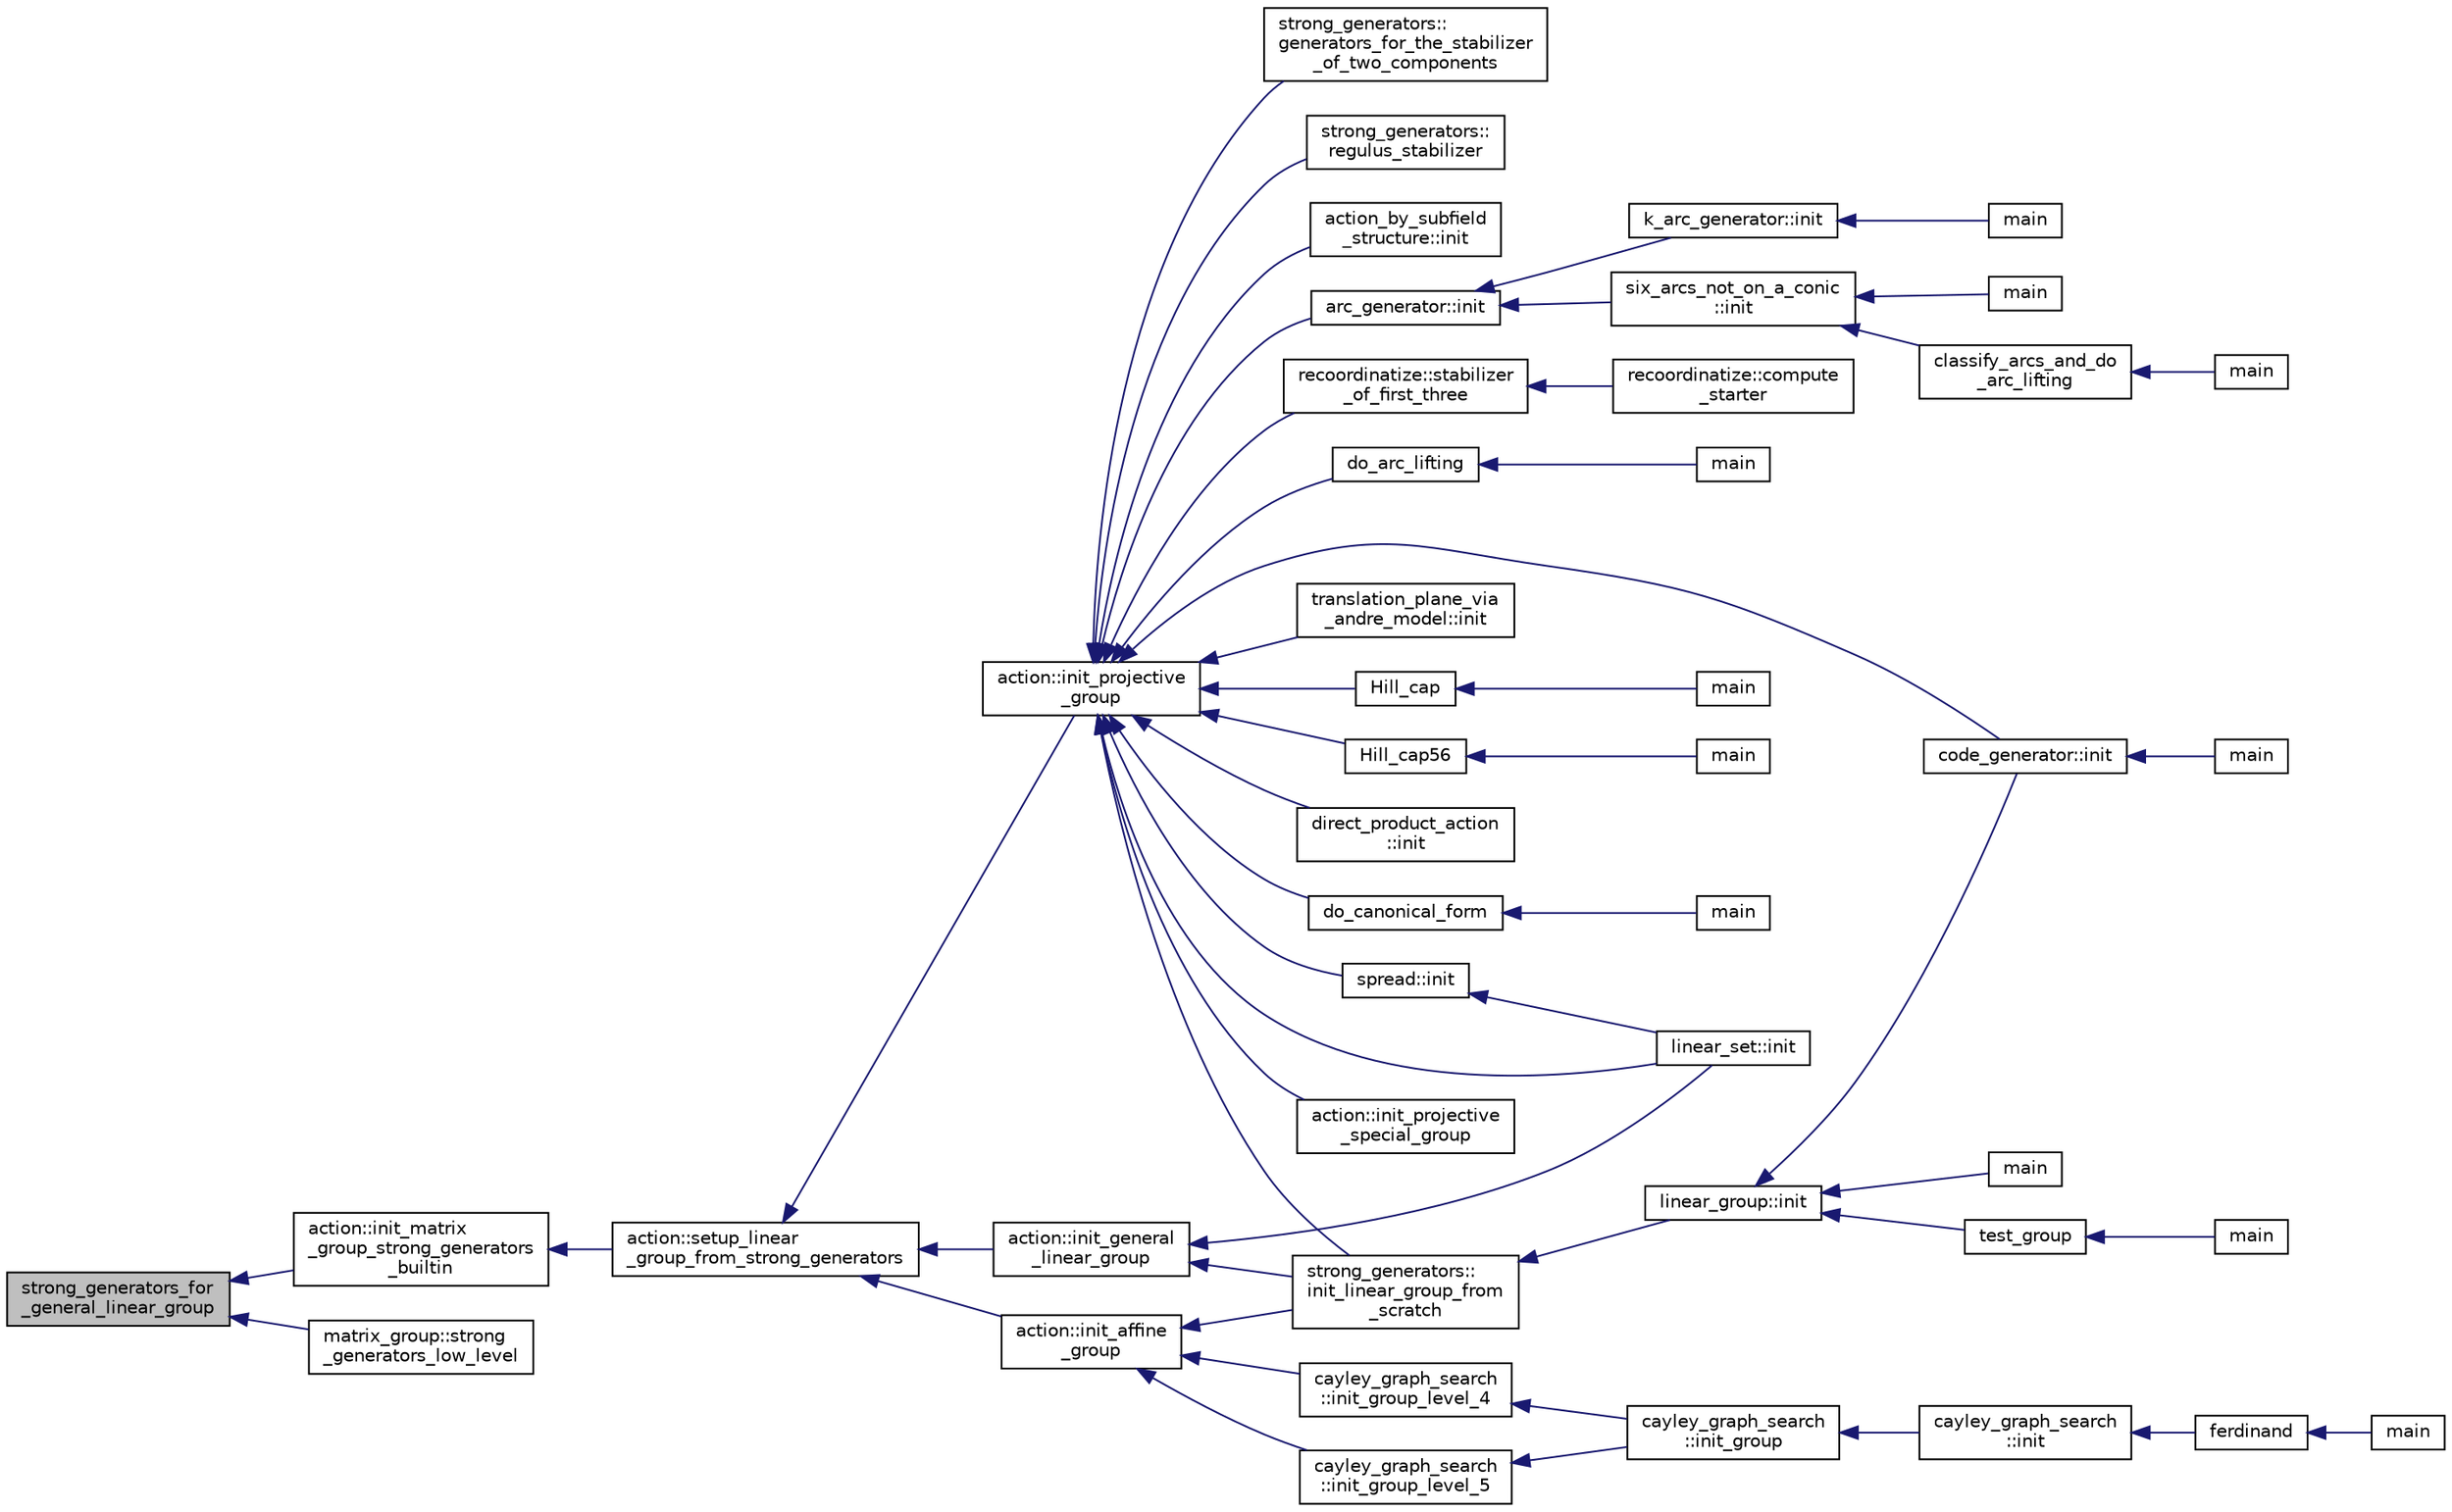 digraph "strong_generators_for_general_linear_group"
{
  edge [fontname="Helvetica",fontsize="10",labelfontname="Helvetica",labelfontsize="10"];
  node [fontname="Helvetica",fontsize="10",shape=record];
  rankdir="LR";
  Node4528 [label="strong_generators_for\l_general_linear_group",height=0.2,width=0.4,color="black", fillcolor="grey75", style="filled", fontcolor="black"];
  Node4528 -> Node4529 [dir="back",color="midnightblue",fontsize="10",style="solid",fontname="Helvetica"];
  Node4529 [label="action::init_matrix\l_group_strong_generators\l_builtin",height=0.2,width=0.4,color="black", fillcolor="white", style="filled",URL="$d2/d86/classaction.html#a0fe9c6af56f4c0826ddec07cb8605ee4"];
  Node4529 -> Node4530 [dir="back",color="midnightblue",fontsize="10",style="solid",fontname="Helvetica"];
  Node4530 [label="action::setup_linear\l_group_from_strong_generators",height=0.2,width=0.4,color="black", fillcolor="white", style="filled",URL="$d2/d86/classaction.html#a20d2b143cd89f2ce81c02613356f69d1"];
  Node4530 -> Node4531 [dir="back",color="midnightblue",fontsize="10",style="solid",fontname="Helvetica"];
  Node4531 [label="action::init_projective\l_group",height=0.2,width=0.4,color="black", fillcolor="white", style="filled",URL="$d2/d86/classaction.html#ad943cb9d3828331bf5634c6dbfc31afd"];
  Node4531 -> Node4532 [dir="back",color="midnightblue",fontsize="10",style="solid",fontname="Helvetica"];
  Node4532 [label="do_arc_lifting",height=0.2,width=0.4,color="black", fillcolor="white", style="filled",URL="$d5/d9e/arcs__orderly_8_c.html#a7367bc544c290322bdbd4545388a27a8"];
  Node4532 -> Node4533 [dir="back",color="midnightblue",fontsize="10",style="solid",fontname="Helvetica"];
  Node4533 [label="main",height=0.2,width=0.4,color="black", fillcolor="white", style="filled",URL="$d5/d9e/arcs__orderly_8_c.html#a3c04138a5bfe5d72780bb7e82a18e627"];
  Node4531 -> Node4534 [dir="back",color="midnightblue",fontsize="10",style="solid",fontname="Helvetica"];
  Node4534 [label="code_generator::init",height=0.2,width=0.4,color="black", fillcolor="white", style="filled",URL="$db/d37/classcode__generator.html#acfaa1e8badf6f30255203f499b130af8"];
  Node4534 -> Node4535 [dir="back",color="midnightblue",fontsize="10",style="solid",fontname="Helvetica"];
  Node4535 [label="main",height=0.2,width=0.4,color="black", fillcolor="white", style="filled",URL="$d4/d4f/codes_8_c.html#a217dbf8b442f20279ea00b898af96f52"];
  Node4531 -> Node4536 [dir="back",color="midnightblue",fontsize="10",style="solid",fontname="Helvetica"];
  Node4536 [label="direct_product_action\l::init",height=0.2,width=0.4,color="black", fillcolor="white", style="filled",URL="$d3/d78/classdirect__product__action.html#aad40060e5821c011cccaa65a5c4df64f"];
  Node4531 -> Node4537 [dir="back",color="midnightblue",fontsize="10",style="solid",fontname="Helvetica"];
  Node4537 [label="Hill_cap",height=0.2,width=0.4,color="black", fillcolor="white", style="filled",URL="$da/d28/hill_8_c.html#a7c2543fe497e681d4b492b16ea7f933e"];
  Node4537 -> Node4538 [dir="back",color="midnightblue",fontsize="10",style="solid",fontname="Helvetica"];
  Node4538 [label="main",height=0.2,width=0.4,color="black", fillcolor="white", style="filled",URL="$da/d28/hill_8_c.html#a217dbf8b442f20279ea00b898af96f52"];
  Node4531 -> Node4539 [dir="back",color="midnightblue",fontsize="10",style="solid",fontname="Helvetica"];
  Node4539 [label="linear_set::init",height=0.2,width=0.4,color="black", fillcolor="white", style="filled",URL="$dd/d86/classlinear__set.html#a7ab24e84423749047d5465cb15505475"];
  Node4531 -> Node4540 [dir="back",color="midnightblue",fontsize="10",style="solid",fontname="Helvetica"];
  Node4540 [label="Hill_cap56",height=0.2,width=0.4,color="black", fillcolor="white", style="filled",URL="$df/d74/tl__geometry_8h.html#ad7fc0ff2bf8455ab25e170c6930047a6"];
  Node4540 -> Node4541 [dir="back",color="midnightblue",fontsize="10",style="solid",fontname="Helvetica"];
  Node4541 [label="main",height=0.2,width=0.4,color="black", fillcolor="white", style="filled",URL="$d4/d6e/make__something_8_c.html#a217dbf8b442f20279ea00b898af96f52"];
  Node4531 -> Node4542 [dir="back",color="midnightblue",fontsize="10",style="solid",fontname="Helvetica"];
  Node4542 [label="do_canonical_form",height=0.2,width=0.4,color="black", fillcolor="white", style="filled",URL="$dc/dd4/group__actions_8h.html#afb9f4a331a8a017ea3b8b7d9ed8dcc88"];
  Node4542 -> Node4543 [dir="back",color="midnightblue",fontsize="10",style="solid",fontname="Helvetica"];
  Node4543 [label="main",height=0.2,width=0.4,color="black", fillcolor="white", style="filled",URL="$d0/d2f/process_8_c.html#a3c04138a5bfe5d72780bb7e82a18e627"];
  Node4531 -> Node4544 [dir="back",color="midnightblue",fontsize="10",style="solid",fontname="Helvetica"];
  Node4544 [label="action::init_projective\l_special_group",height=0.2,width=0.4,color="black", fillcolor="white", style="filled",URL="$d2/d86/classaction.html#a4c69f0e07dff8ba8ac2415faf69d55a4"];
  Node4531 -> Node4545 [dir="back",color="midnightblue",fontsize="10",style="solid",fontname="Helvetica"];
  Node4545 [label="strong_generators::\linit_linear_group_from\l_scratch",height=0.2,width=0.4,color="black", fillcolor="white", style="filled",URL="$dc/d09/classstrong__generators.html#ad47ecfb9c141b65ed6aca34231d5a0d2"];
  Node4545 -> Node4546 [dir="back",color="midnightblue",fontsize="10",style="solid",fontname="Helvetica"];
  Node4546 [label="linear_group::init",height=0.2,width=0.4,color="black", fillcolor="white", style="filled",URL="$df/d5a/classlinear__group.html#a8119aa9b882192ab422b12614b259f28"];
  Node4546 -> Node4534 [dir="back",color="midnightblue",fontsize="10",style="solid",fontname="Helvetica"];
  Node4546 -> Node4547 [dir="back",color="midnightblue",fontsize="10",style="solid",fontname="Helvetica"];
  Node4547 [label="test_group",height=0.2,width=0.4,color="black", fillcolor="white", style="filled",URL="$d8/d03/analyze__q__designs_8_c.html#ad03444358d0b46e7aa4d88a806b44925"];
  Node4547 -> Node4548 [dir="back",color="midnightblue",fontsize="10",style="solid",fontname="Helvetica"];
  Node4548 [label="main",height=0.2,width=0.4,color="black", fillcolor="white", style="filled",URL="$d8/d03/analyze__q__designs_8_c.html#a217dbf8b442f20279ea00b898af96f52"];
  Node4546 -> Node4549 [dir="back",color="midnightblue",fontsize="10",style="solid",fontname="Helvetica"];
  Node4549 [label="main",height=0.2,width=0.4,color="black", fillcolor="white", style="filled",URL="$da/dd5/subspace__orbits__main_8_c.html#a217dbf8b442f20279ea00b898af96f52"];
  Node4531 -> Node4550 [dir="back",color="midnightblue",fontsize="10",style="solid",fontname="Helvetica"];
  Node4550 [label="strong_generators::\lgenerators_for_the_stabilizer\l_of_two_components",height=0.2,width=0.4,color="black", fillcolor="white", style="filled",URL="$dc/d09/classstrong__generators.html#acd9ddc5b768e4cf3f2398383d5a8f3b2"];
  Node4531 -> Node4551 [dir="back",color="midnightblue",fontsize="10",style="solid",fontname="Helvetica"];
  Node4551 [label="strong_generators::\lregulus_stabilizer",height=0.2,width=0.4,color="black", fillcolor="white", style="filled",URL="$dc/d09/classstrong__generators.html#a32e999d14b4168695f2e775ddf2ed7e7"];
  Node4531 -> Node4552 [dir="back",color="midnightblue",fontsize="10",style="solid",fontname="Helvetica"];
  Node4552 [label="action_by_subfield\l_structure::init",height=0.2,width=0.4,color="black", fillcolor="white", style="filled",URL="$dd/d67/classaction__by__subfield__structure.html#a565b45607d3ebc3eaa0e910a6ce6a661"];
  Node4531 -> Node4553 [dir="back",color="midnightblue",fontsize="10",style="solid",fontname="Helvetica"];
  Node4553 [label="arc_generator::init",height=0.2,width=0.4,color="black", fillcolor="white", style="filled",URL="$d4/d21/classarc__generator.html#ae614e18e9c641d67069fa27d48245cde"];
  Node4553 -> Node4554 [dir="back",color="midnightblue",fontsize="10",style="solid",fontname="Helvetica"];
  Node4554 [label="k_arc_generator::init",height=0.2,width=0.4,color="black", fillcolor="white", style="filled",URL="$d6/dd8/classk__arc__generator.html#a6036d9f52ede9f8ca681505626b5361d"];
  Node4554 -> Node4555 [dir="back",color="midnightblue",fontsize="10",style="solid",fontname="Helvetica"];
  Node4555 [label="main",height=0.2,width=0.4,color="black", fillcolor="white", style="filled",URL="$d6/d01/k__arc__generator__main_8_c.html#a217dbf8b442f20279ea00b898af96f52"];
  Node4553 -> Node4556 [dir="back",color="midnightblue",fontsize="10",style="solid",fontname="Helvetica"];
  Node4556 [label="six_arcs_not_on_a_conic\l::init",height=0.2,width=0.4,color="black", fillcolor="white", style="filled",URL="$d8/de6/classsix__arcs__not__on__a__conic.html#a7a4d5cf8a098488729934cfa8a70944a"];
  Node4556 -> Node4557 [dir="back",color="midnightblue",fontsize="10",style="solid",fontname="Helvetica"];
  Node4557 [label="classify_arcs_and_do\l_arc_lifting",height=0.2,width=0.4,color="black", fillcolor="white", style="filled",URL="$d6/dc3/arc__lifting__main_8_c.html#afdd7be16f16b8c71e9a72fe5f6a0b59c"];
  Node4557 -> Node4558 [dir="back",color="midnightblue",fontsize="10",style="solid",fontname="Helvetica"];
  Node4558 [label="main",height=0.2,width=0.4,color="black", fillcolor="white", style="filled",URL="$d6/dc3/arc__lifting__main_8_c.html#a217dbf8b442f20279ea00b898af96f52"];
  Node4556 -> Node4559 [dir="back",color="midnightblue",fontsize="10",style="solid",fontname="Helvetica"];
  Node4559 [label="main",height=0.2,width=0.4,color="black", fillcolor="white", style="filled",URL="$d2/dfa/create__surface__main_8_c.html#a217dbf8b442f20279ea00b898af96f52"];
  Node4531 -> Node4560 [dir="back",color="midnightblue",fontsize="10",style="solid",fontname="Helvetica"];
  Node4560 [label="recoordinatize::stabilizer\l_of_first_three",height=0.2,width=0.4,color="black", fillcolor="white", style="filled",URL="$d3/d3c/classrecoordinatize.html#ae8a24e776a57f0ac4923f6ed1d1db6e6"];
  Node4560 -> Node4561 [dir="back",color="midnightblue",fontsize="10",style="solid",fontname="Helvetica"];
  Node4561 [label="recoordinatize::compute\l_starter",height=0.2,width=0.4,color="black", fillcolor="white", style="filled",URL="$d3/d3c/classrecoordinatize.html#a274b399821488e5f6fb1adfbc8f8ebac"];
  Node4531 -> Node4562 [dir="back",color="midnightblue",fontsize="10",style="solid",fontname="Helvetica"];
  Node4562 [label="spread::init",height=0.2,width=0.4,color="black", fillcolor="white", style="filled",URL="$da/dc1/classspread.html#aa2493aebcdd72c4472213711dfcc2ab6"];
  Node4562 -> Node4539 [dir="back",color="midnightblue",fontsize="10",style="solid",fontname="Helvetica"];
  Node4531 -> Node4563 [dir="back",color="midnightblue",fontsize="10",style="solid",fontname="Helvetica"];
  Node4563 [label="translation_plane_via\l_andre_model::init",height=0.2,width=0.4,color="black", fillcolor="white", style="filled",URL="$d1/dcc/classtranslation__plane__via__andre__model.html#adb424599de168ade331979a9218ee07b"];
  Node4530 -> Node4564 [dir="back",color="midnightblue",fontsize="10",style="solid",fontname="Helvetica"];
  Node4564 [label="action::init_affine\l_group",height=0.2,width=0.4,color="black", fillcolor="white", style="filled",URL="$d2/d86/classaction.html#a32c0c683b3071fef19d28ca4880b568a"];
  Node4564 -> Node4565 [dir="back",color="midnightblue",fontsize="10",style="solid",fontname="Helvetica"];
  Node4565 [label="cayley_graph_search\l::init_group_level_4",height=0.2,width=0.4,color="black", fillcolor="white", style="filled",URL="$de/dae/classcayley__graph__search.html#a6593f90cd91bea8c23fe71acca05655e"];
  Node4565 -> Node4566 [dir="back",color="midnightblue",fontsize="10",style="solid",fontname="Helvetica"];
  Node4566 [label="cayley_graph_search\l::init_group",height=0.2,width=0.4,color="black", fillcolor="white", style="filled",URL="$de/dae/classcayley__graph__search.html#adbce2e517a8ed979f53e8aeb043cf4ca"];
  Node4566 -> Node4567 [dir="back",color="midnightblue",fontsize="10",style="solid",fontname="Helvetica"];
  Node4567 [label="cayley_graph_search\l::init",height=0.2,width=0.4,color="black", fillcolor="white", style="filled",URL="$de/dae/classcayley__graph__search.html#add9c6434abeaebac4a07bc03cb21672d"];
  Node4567 -> Node4568 [dir="back",color="midnightblue",fontsize="10",style="solid",fontname="Helvetica"];
  Node4568 [label="ferdinand",height=0.2,width=0.4,color="black", fillcolor="white", style="filled",URL="$da/df3/ferdinand_8_c.html#a322b57727d23cf5a0932f11c30ea18d9"];
  Node4568 -> Node4569 [dir="back",color="midnightblue",fontsize="10",style="solid",fontname="Helvetica"];
  Node4569 [label="main",height=0.2,width=0.4,color="black", fillcolor="white", style="filled",URL="$da/df3/ferdinand_8_c.html#a3c04138a5bfe5d72780bb7e82a18e627"];
  Node4564 -> Node4570 [dir="back",color="midnightblue",fontsize="10",style="solid",fontname="Helvetica"];
  Node4570 [label="cayley_graph_search\l::init_group_level_5",height=0.2,width=0.4,color="black", fillcolor="white", style="filled",URL="$de/dae/classcayley__graph__search.html#ab4427f6ab65833dae31a18f44a5d6d7a"];
  Node4570 -> Node4566 [dir="back",color="midnightblue",fontsize="10",style="solid",fontname="Helvetica"];
  Node4564 -> Node4545 [dir="back",color="midnightblue",fontsize="10",style="solid",fontname="Helvetica"];
  Node4530 -> Node4571 [dir="back",color="midnightblue",fontsize="10",style="solid",fontname="Helvetica"];
  Node4571 [label="action::init_general\l_linear_group",height=0.2,width=0.4,color="black", fillcolor="white", style="filled",URL="$d2/d86/classaction.html#a1ff1bf53f9073bfc76ff073e7af6f396"];
  Node4571 -> Node4539 [dir="back",color="midnightblue",fontsize="10",style="solid",fontname="Helvetica"];
  Node4571 -> Node4545 [dir="back",color="midnightblue",fontsize="10",style="solid",fontname="Helvetica"];
  Node4528 -> Node4572 [dir="back",color="midnightblue",fontsize="10",style="solid",fontname="Helvetica"];
  Node4572 [label="matrix_group::strong\l_generators_low_level",height=0.2,width=0.4,color="black", fillcolor="white", style="filled",URL="$d3/ded/classmatrix__group.html#a96eac173646a79c1a0532cc7ae8dd748"];
}
